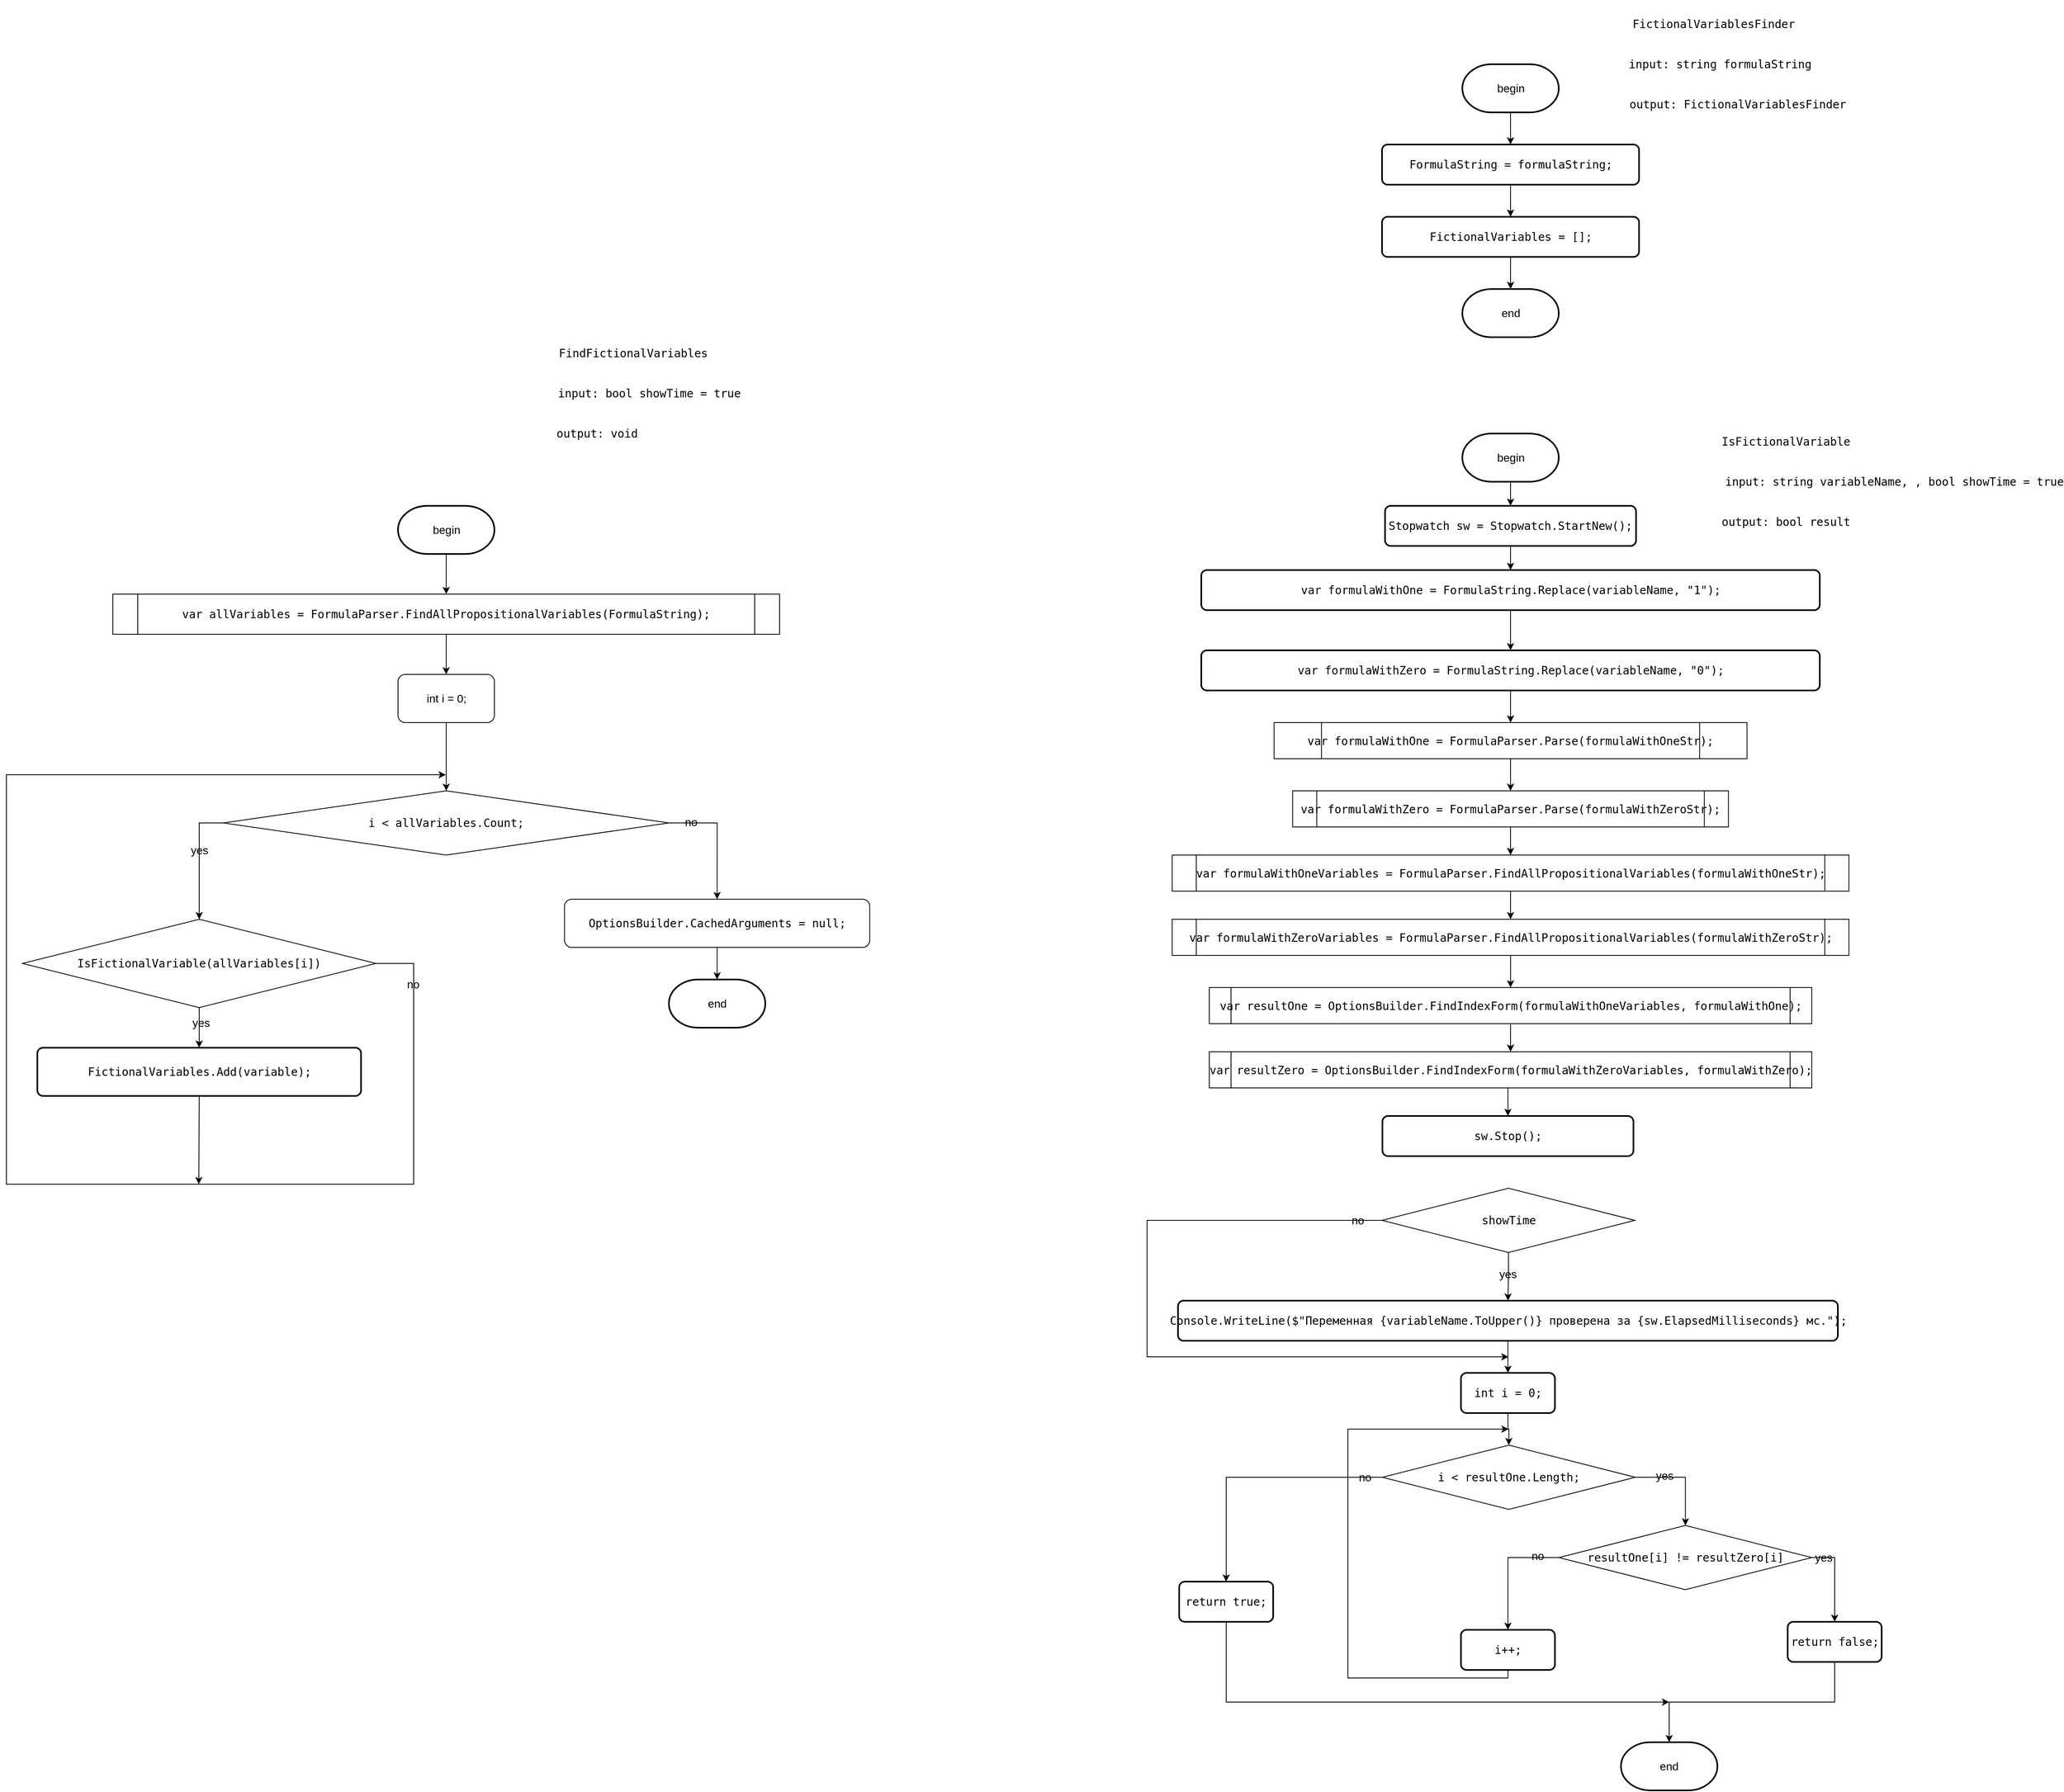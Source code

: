 <mxfile version="26.2.2">
  <diagram name="Page-1" id="d7SSXYF1CG-nv_phF41L">
    <mxGraphModel dx="3804" dy="2816" grid="1" gridSize="10" guides="1" tooltips="1" connect="1" arrows="1" fold="1" page="1" pageScale="1" pageWidth="850" pageHeight="1100" math="0" shadow="0">
      <root>
        <mxCell id="0" />
        <mxCell id="1" parent="0" />
        <mxCell id="GMXlGIsEn00OUuM3Z-hQ-1" value="&lt;pre style=&quot;font-family: &amp;quot;JetBrains Mono&amp;quot;, monospace;&quot;&gt;&lt;div style=&quot;&quot;&gt;&lt;pre style=&quot;font-family: &amp;quot;JetBrains Mono&amp;quot;, monospace;&quot;&gt;FindFictionalVariables&lt;/pre&gt;&lt;/div&gt;&lt;/pre&gt;" style="text;html=1;align=center;verticalAlign=middle;resizable=0;points=[];autosize=1;strokeColor=none;fillColor=none;fontSize=14;labelBackgroundColor=none;fontColor=#000000;" parent="1" vertex="1">
          <mxGeometry x="-65" y="-310" width="190" height="60" as="geometry" />
        </mxCell>
        <mxCell id="GMXlGIsEn00OUuM3Z-hQ-97" style="edgeStyle=orthogonalEdgeStyle;rounded=0;orthogonalLoop=1;jettySize=auto;html=1;exitX=0.5;exitY=1;exitDx=0;exitDy=0;exitPerimeter=0;entryX=0.5;entryY=0;entryDx=0;entryDy=0;fontSize=14;labelBackgroundColor=none;fontColor=#000000;" parent="1" source="GMXlGIsEn00OUuM3Z-hQ-3" target="GMXlGIsEn00OUuM3Z-hQ-96" edge="1">
          <mxGeometry relative="1" as="geometry" />
        </mxCell>
        <mxCell id="GMXlGIsEn00OUuM3Z-hQ-3" value="begin" style="strokeWidth=2;html=1;shape=mxgraph.flowchart.terminator;whiteSpace=wrap;fontSize=14;labelBackgroundColor=none;fontColor=#000000;" parent="1" vertex="1">
          <mxGeometry x="-262.5" y="-90" width="120" height="60" as="geometry" />
        </mxCell>
        <mxCell id="GMXlGIsEn00OUuM3Z-hQ-6" value="&lt;pre style=&quot;font-family: &amp;quot;JetBrains Mono&amp;quot;, monospace;&quot;&gt;input: bool &lt;span style=&quot;white-space-collapse: collapse;&quot;&gt;showTime = &lt;/span&gt;&lt;span style=&quot;white-space-collapse: collapse;&quot;&gt;true&lt;/span&gt;&lt;/pre&gt;" style="text;html=1;align=center;verticalAlign=middle;resizable=0;points=[];autosize=1;strokeColor=none;fillColor=none;fontSize=14;labelBackgroundColor=none;fontColor=#000000;" parent="1" vertex="1">
          <mxGeometry x="-65" y="-260" width="230" height="60" as="geometry" />
        </mxCell>
        <mxCell id="GMXlGIsEn00OUuM3Z-hQ-7" value="&lt;pre style=&quot;font-family: &amp;quot;JetBrains Mono&amp;quot;, monospace;&quot;&gt;output: void&lt;/pre&gt;" style="text;html=1;align=center;verticalAlign=middle;resizable=0;points=[];autosize=1;strokeColor=none;fillColor=none;fontSize=14;labelBackgroundColor=none;fontColor=#000000;" parent="1" vertex="1">
          <mxGeometry x="-75" y="-210" width="120" height="60" as="geometry" />
        </mxCell>
        <mxCell id="GMXlGIsEn00OUuM3Z-hQ-48" value="&lt;pre style=&quot;font-family: &amp;quot;JetBrains Mono&amp;quot;, monospace;&quot;&gt;&lt;div style=&quot;&quot;&gt;&lt;pre style=&quot;font-family: &amp;quot;JetBrains Mono&amp;quot;, monospace;&quot;&gt;FictionalVariablesFinder&lt;/pre&gt;&lt;/div&gt;&lt;/pre&gt;" style="text;html=1;align=center;verticalAlign=middle;resizable=0;points=[];autosize=1;strokeColor=none;fillColor=none;fontSize=14;labelBackgroundColor=none;fontColor=#000000;" parent="1" vertex="1">
          <mxGeometry x="1270" y="-720" width="210" height="60" as="geometry" />
        </mxCell>
        <mxCell id="GMXlGIsEn00OUuM3Z-hQ-49" style="edgeStyle=orthogonalEdgeStyle;rounded=0;orthogonalLoop=1;jettySize=auto;html=1;exitX=0.5;exitY=1;exitDx=0;exitDy=0;exitPerimeter=0;entryX=0.5;entryY=0;entryDx=0;entryDy=0;fontSize=14;labelBackgroundColor=none;fontColor=#000000;" parent="1" source="GMXlGIsEn00OUuM3Z-hQ-50" target="GMXlGIsEn00OUuM3Z-hQ-51" edge="1">
          <mxGeometry relative="1" as="geometry" />
        </mxCell>
        <mxCell id="GMXlGIsEn00OUuM3Z-hQ-50" value="begin" style="strokeWidth=2;html=1;shape=mxgraph.flowchart.terminator;whiteSpace=wrap;fontSize=14;labelBackgroundColor=none;fontColor=#000000;" parent="1" vertex="1">
          <mxGeometry x="1062.5" y="-640" width="120" height="60" as="geometry" />
        </mxCell>
        <mxCell id="GMXlGIsEn00OUuM3Z-hQ-73" style="edgeStyle=orthogonalEdgeStyle;rounded=0;orthogonalLoop=1;jettySize=auto;html=1;exitX=0.5;exitY=1;exitDx=0;exitDy=0;entryX=0.5;entryY=0;entryDx=0;entryDy=0;fontSize=14;labelBackgroundColor=none;fontColor=#000000;" parent="1" source="GMXlGIsEn00OUuM3Z-hQ-51" target="GMXlGIsEn00OUuM3Z-hQ-72" edge="1">
          <mxGeometry relative="1" as="geometry" />
        </mxCell>
        <mxCell id="GMXlGIsEn00OUuM3Z-hQ-51" value="&lt;div style=&quot;&quot;&gt;&lt;pre style=&quot;font-family: &amp;quot;JetBrains Mono&amp;quot;, monospace;&quot;&gt;&lt;pre style=&quot;font-family: &amp;quot;JetBrains Mono&amp;quot;, monospace;&quot;&gt;&lt;div&gt;&lt;pre style=&quot;font-family: &amp;quot;JetBrains Mono&amp;quot;, monospace;&quot;&gt;FormulaString = &lt;span style=&quot;&quot;&gt;formulaString&lt;/span&gt;;&lt;/pre&gt;&lt;/div&gt;&lt;/pre&gt;&lt;/pre&gt;&lt;/div&gt;" style="rounded=1;whiteSpace=wrap;html=1;absoluteArcSize=1;arcSize=14;strokeWidth=2;fontSize=14;labelBackgroundColor=none;fontColor=#000000;" parent="1" vertex="1">
          <mxGeometry x="962.5" y="-540" width="320" height="50" as="geometry" />
        </mxCell>
        <mxCell id="GMXlGIsEn00OUuM3Z-hQ-52" value="&lt;pre style=&quot;font-family: &amp;quot;JetBrains Mono&amp;quot;, monospace;&quot;&gt;input: string &lt;span style=&quot;white-space-collapse: collapse;&quot;&gt;formulaString&lt;/span&gt;&lt;/pre&gt;" style="text;html=1;align=center;verticalAlign=middle;resizable=0;points=[];autosize=1;strokeColor=none;fillColor=none;fontSize=14;labelBackgroundColor=none;fontColor=#000000;" parent="1" vertex="1">
          <mxGeometry x="1267.5" y="-670" width="230" height="60" as="geometry" />
        </mxCell>
        <mxCell id="GMXlGIsEn00OUuM3Z-hQ-53" value="&lt;pre style=&quot;font-family: &amp;quot;JetBrains Mono&amp;quot;, monospace;&quot;&gt;output: FictionalVariablesFinder&lt;/pre&gt;" style="text;html=1;align=center;verticalAlign=middle;resizable=0;points=[];autosize=1;strokeColor=none;fillColor=none;fontSize=14;labelBackgroundColor=none;fontColor=#000000;" parent="1" vertex="1">
          <mxGeometry x="1270" y="-620" width="270" height="60" as="geometry" />
        </mxCell>
        <mxCell id="GMXlGIsEn00OUuM3Z-hQ-54" value="end" style="strokeWidth=2;html=1;shape=mxgraph.flowchart.terminator;whiteSpace=wrap;fontSize=14;labelBackgroundColor=none;fontColor=#000000;" parent="1" vertex="1">
          <mxGeometry x="1062.5" y="-360" width="120" height="60" as="geometry" />
        </mxCell>
        <mxCell id="GMXlGIsEn00OUuM3Z-hQ-61" value="&lt;pre style=&quot;font-family: &amp;quot;JetBrains Mono&amp;quot;, monospace;&quot;&gt;&lt;div style=&quot;&quot;&gt;&lt;pre style=&quot;font-family: &amp;quot;JetBrains Mono&amp;quot;, monospace;&quot;&gt;IsFictionalVariable&lt;/pre&gt;&lt;/div&gt;&lt;/pre&gt;" style="text;html=1;align=center;verticalAlign=middle;resizable=0;points=[];autosize=1;strokeColor=none;fillColor=none;fontSize=14;labelBackgroundColor=none;fontColor=#000000;" parent="1" vertex="1">
          <mxGeometry x="1380" y="-200" width="170" height="60" as="geometry" />
        </mxCell>
        <mxCell id="hHyw9ZhmQFmIBixU8_tA-8" style="edgeStyle=orthogonalEdgeStyle;rounded=0;orthogonalLoop=1;jettySize=auto;html=1;exitX=0.5;exitY=1;exitDx=0;exitDy=0;exitPerimeter=0;entryX=0.5;entryY=0;entryDx=0;entryDy=0;fontSize=14;labelBackgroundColor=none;fontColor=#000000;" parent="1" source="GMXlGIsEn00OUuM3Z-hQ-63" target="hHyw9ZhmQFmIBixU8_tA-7" edge="1">
          <mxGeometry relative="1" as="geometry" />
        </mxCell>
        <mxCell id="GMXlGIsEn00OUuM3Z-hQ-63" value="begin" style="strokeWidth=2;html=1;shape=mxgraph.flowchart.terminator;whiteSpace=wrap;fontSize=14;labelBackgroundColor=none;fontColor=#000000;" parent="1" vertex="1">
          <mxGeometry x="1062.5" y="-180" width="120" height="60" as="geometry" />
        </mxCell>
        <mxCell id="GMXlGIsEn00OUuM3Z-hQ-76" style="edgeStyle=orthogonalEdgeStyle;rounded=0;orthogonalLoop=1;jettySize=auto;html=1;exitX=0.5;exitY=1;exitDx=0;exitDy=0;entryX=0.5;entryY=0;entryDx=0;entryDy=0;fontSize=14;labelBackgroundColor=none;fontColor=#000000;" parent="1" source="GMXlGIsEn00OUuM3Z-hQ-64" target="GMXlGIsEn00OUuM3Z-hQ-75" edge="1">
          <mxGeometry relative="1" as="geometry" />
        </mxCell>
        <mxCell id="GMXlGIsEn00OUuM3Z-hQ-64" value="&lt;div style=&quot;&quot;&gt;&lt;pre style=&quot;font-family: &amp;quot;JetBrains Mono&amp;quot;, monospace;&quot;&gt;&lt;pre style=&quot;font-family: &amp;quot;JetBrains Mono&amp;quot;, monospace;&quot;&gt;&lt;pre style=&quot;font-family: &amp;quot;JetBrains Mono&amp;quot;, monospace;&quot;&gt;&lt;pre style=&quot;font-family: &amp;quot;JetBrains Mono&amp;quot;, monospace;&quot;&gt;&lt;div&gt;&lt;pre style=&quot;font-family: &amp;quot;JetBrains Mono&amp;quot;, monospace;&quot;&gt;&lt;span style=&quot;&quot;&gt;var &lt;/span&gt;&lt;span style=&quot;&quot;&gt;formulaWithOne &lt;/span&gt;= FormulaString.&lt;span style=&quot;&quot;&gt;Replace&lt;/span&gt;(&lt;span style=&quot;&quot;&gt;variableName&lt;/span&gt;, &lt;span style=&quot;&quot;&gt;&quot;1&quot;&lt;/span&gt;);&lt;/pre&gt;&lt;/div&gt;&lt;/pre&gt;&lt;/pre&gt;&lt;/pre&gt;&lt;/pre&gt;&lt;/div&gt;" style="rounded=1;whiteSpace=wrap;html=1;absoluteArcSize=1;arcSize=14;strokeWidth=2;fontSize=14;labelBackgroundColor=none;fontColor=#000000;" parent="1" vertex="1">
          <mxGeometry x="737.5" y="-10" width="770" height="50" as="geometry" />
        </mxCell>
        <mxCell id="GMXlGIsEn00OUuM3Z-hQ-65" value="&lt;pre style=&quot;font-family: &amp;quot;JetBrains Mono&amp;quot;, monospace;&quot;&gt;input: string &lt;span style=&quot;white-space-collapse: collapse;&quot;&gt;variableName,&amp;nbsp;&lt;/span&gt;, &lt;span style=&quot;white-space-collapse: collapse;&quot;&gt;bool &lt;/span&gt;&lt;span style=&quot;white-space-collapse: collapse;&quot;&gt;showTime = &lt;/span&gt;&lt;span style=&quot;white-space-collapse: collapse;&quot;&gt;true&lt;/span&gt;&lt;/pre&gt;" style="text;html=1;align=center;verticalAlign=middle;resizable=0;points=[];autosize=1;strokeColor=none;fillColor=none;fontSize=14;labelBackgroundColor=none;fontColor=#000000;" parent="1" vertex="1">
          <mxGeometry x="1395" y="-150" width="410" height="60" as="geometry" />
        </mxCell>
        <mxCell id="GMXlGIsEn00OUuM3Z-hQ-66" value="&lt;pre style=&quot;font-family: &amp;quot;JetBrains Mono&amp;quot;, monospace;&quot;&gt;output: bool result&lt;/pre&gt;" style="text;html=1;align=center;verticalAlign=middle;resizable=0;points=[];autosize=1;strokeColor=none;fillColor=none;fontSize=14;labelBackgroundColor=none;fontColor=#000000;" parent="1" vertex="1">
          <mxGeometry x="1380" y="-100" width="170" height="60" as="geometry" />
        </mxCell>
        <mxCell id="GMXlGIsEn00OUuM3Z-hQ-67" value="end" style="strokeWidth=2;html=1;shape=mxgraph.flowchart.terminator;whiteSpace=wrap;fontSize=14;labelBackgroundColor=none;fontColor=#000000;" parent="1" vertex="1">
          <mxGeometry x="1260" y="1450" width="120" height="60" as="geometry" />
        </mxCell>
        <mxCell id="GMXlGIsEn00OUuM3Z-hQ-72" value="&lt;div style=&quot;&quot;&gt;&lt;pre style=&quot;font-family: &amp;quot;JetBrains Mono&amp;quot;, monospace;&quot;&gt;&lt;pre style=&quot;font-family: &amp;quot;JetBrains Mono&amp;quot;, monospace;&quot;&gt;&lt;pre style=&quot;font-family: &amp;quot;JetBrains Mono&amp;quot;, monospace;&quot;&gt;&lt;div&gt;&lt;pre style=&quot;font-family: &amp;quot;JetBrains Mono&amp;quot;, monospace;&quot;&gt;FictionalVariables = [];&lt;/pre&gt;&lt;/div&gt;&lt;/pre&gt;&lt;/pre&gt;&lt;/pre&gt;&lt;/div&gt;" style="rounded=1;whiteSpace=wrap;html=1;absoluteArcSize=1;arcSize=14;strokeWidth=2;fontSize=14;labelBackgroundColor=none;fontColor=#000000;" parent="1" vertex="1">
          <mxGeometry x="962.5" y="-450" width="320" height="50" as="geometry" />
        </mxCell>
        <mxCell id="GMXlGIsEn00OUuM3Z-hQ-74" style="edgeStyle=orthogonalEdgeStyle;rounded=0;orthogonalLoop=1;jettySize=auto;html=1;exitX=0.5;exitY=1;exitDx=0;exitDy=0;entryX=0.5;entryY=0;entryDx=0;entryDy=0;entryPerimeter=0;fontSize=14;labelBackgroundColor=none;fontColor=#000000;" parent="1" source="GMXlGIsEn00OUuM3Z-hQ-72" target="GMXlGIsEn00OUuM3Z-hQ-54" edge="1">
          <mxGeometry relative="1" as="geometry" />
        </mxCell>
        <mxCell id="GMXlGIsEn00OUuM3Z-hQ-91" style="edgeStyle=orthogonalEdgeStyle;rounded=0;orthogonalLoop=1;jettySize=auto;html=1;exitX=0.5;exitY=1;exitDx=0;exitDy=0;entryX=0.5;entryY=0;entryDx=0;entryDy=0;fontSize=14;labelBackgroundColor=none;fontColor=#000000;" parent="1" source="GMXlGIsEn00OUuM3Z-hQ-75" target="GMXlGIsEn00OUuM3Z-hQ-89" edge="1">
          <mxGeometry relative="1" as="geometry" />
        </mxCell>
        <mxCell id="GMXlGIsEn00OUuM3Z-hQ-75" value="&lt;div style=&quot;&quot;&gt;&lt;pre style=&quot;font-family: &amp;quot;JetBrains Mono&amp;quot;, monospace;&quot;&gt;&lt;pre style=&quot;font-family: &amp;quot;JetBrains Mono&amp;quot;, monospace;&quot;&gt;&lt;pre style=&quot;font-family: &amp;quot;JetBrains Mono&amp;quot;, monospace;&quot;&gt;&lt;pre style=&quot;font-family: &amp;quot;JetBrains Mono&amp;quot;, monospace;&quot;&gt;&lt;pre style=&quot;font-family: &amp;quot;JetBrains Mono&amp;quot;, monospace;&quot;&gt;&lt;div&gt;&lt;pre style=&quot;font-family: &amp;quot;JetBrains Mono&amp;quot;, monospace;&quot;&gt;&lt;span style=&quot;&quot;&gt;var &lt;/span&gt;&lt;span style=&quot;&quot;&gt;formulaWithZero &lt;/span&gt;= FormulaString.&lt;span style=&quot;&quot;&gt;Replace&lt;/span&gt;(&lt;span style=&quot;&quot;&gt;variableName&lt;/span&gt;, &lt;span style=&quot;&quot;&gt;&quot;0&quot;&lt;/span&gt;);&lt;/pre&gt;&lt;/div&gt;&lt;/pre&gt;&lt;/pre&gt;&lt;/pre&gt;&lt;/pre&gt;&lt;/pre&gt;&lt;/div&gt;" style="rounded=1;whiteSpace=wrap;html=1;absoluteArcSize=1;arcSize=14;strokeWidth=2;fontSize=14;labelBackgroundColor=none;fontColor=#000000;" parent="1" vertex="1">
          <mxGeometry x="737.5" y="90" width="770" height="50" as="geometry" />
        </mxCell>
        <mxCell id="hHyw9ZhmQFmIBixU8_tA-33" style="edgeStyle=orthogonalEdgeStyle;rounded=0;orthogonalLoop=1;jettySize=auto;html=1;exitX=0.5;exitY=1;exitDx=0;exitDy=0;entryX=0.5;entryY=0;entryDx=0;entryDy=0;fontSize=14;labelBackgroundColor=none;fontColor=#000000;" parent="1" source="GMXlGIsEn00OUuM3Z-hQ-89" target="GMXlGIsEn00OUuM3Z-hQ-90" edge="1">
          <mxGeometry relative="1" as="geometry" />
        </mxCell>
        <mxCell id="GMXlGIsEn00OUuM3Z-hQ-89" value="&lt;pre style=&quot;font-family: &amp;quot;JetBrains Mono&amp;quot;, monospace;&quot;&gt;&lt;div&gt;&lt;pre style=&quot;font-family: &amp;quot;JetBrains Mono&amp;quot;, monospace;&quot;&gt;var formulaWithOne = FormulaParser.Parse(formulaWithOneStr);&lt;/pre&gt;&lt;/div&gt;&lt;/pre&gt;" style="shape=process;whiteSpace=wrap;html=1;backgroundOutline=1;fontSize=14;labelBackgroundColor=none;fontColor=#000000;" parent="1" vertex="1">
          <mxGeometry x="828.13" y="180" width="588.75" height="45" as="geometry" />
        </mxCell>
        <mxCell id="hHyw9ZhmQFmIBixU8_tA-34" style="edgeStyle=orthogonalEdgeStyle;rounded=0;orthogonalLoop=1;jettySize=auto;html=1;exitX=0.5;exitY=1;exitDx=0;exitDy=0;entryX=0.5;entryY=0;entryDx=0;entryDy=0;fontSize=14;labelBackgroundColor=none;fontColor=#000000;" parent="1" source="GMXlGIsEn00OUuM3Z-hQ-90" target="hHyw9ZhmQFmIBixU8_tA-10" edge="1">
          <mxGeometry relative="1" as="geometry" />
        </mxCell>
        <mxCell id="GMXlGIsEn00OUuM3Z-hQ-90" value="&lt;pre style=&quot;font-family: &amp;quot;JetBrains Mono&amp;quot;, monospace;&quot;&gt;&lt;pre style=&quot;font-family: &amp;quot;JetBrains Mono&amp;quot;, monospace;&quot;&gt;&lt;div&gt;&lt;pre style=&quot;font-family: &amp;quot;JetBrains Mono&amp;quot;, monospace;&quot;&gt;var formulaWithZero = FormulaParser.Parse(formulaWithZeroStr);&lt;/pre&gt;&lt;/div&gt;&lt;/pre&gt;&lt;/pre&gt;" style="shape=process;whiteSpace=wrap;html=1;backgroundOutline=1;size=0.055;fontSize=14;labelBackgroundColor=none;fontColor=#000000;" parent="1" vertex="1">
          <mxGeometry x="851.25" y="265" width="542.5" height="45" as="geometry" />
        </mxCell>
        <mxCell id="hHyw9ZhmQFmIBixU8_tA-2" style="edgeStyle=orthogonalEdgeStyle;rounded=0;orthogonalLoop=1;jettySize=auto;html=1;exitX=0.5;exitY=1;exitDx=0;exitDy=0;entryX=0.5;entryY=0;entryDx=0;entryDy=0;fontSize=14;labelBackgroundColor=none;fontColor=#000000;" parent="1" source="GMXlGIsEn00OUuM3Z-hQ-96" target="hHyw9ZhmQFmIBixU8_tA-1" edge="1">
          <mxGeometry relative="1" as="geometry" />
        </mxCell>
        <mxCell id="GMXlGIsEn00OUuM3Z-hQ-96" value="&lt;div style=&quot;&quot;&gt;&lt;pre style=&quot;font-family: &amp;quot;JetBrains Mono&amp;quot;, monospace;&quot;&gt;var allVariables = FormulaParser.FindAllPropositionalVariables(FormulaString);&lt;/pre&gt;&lt;/div&gt;" style="shape=process;whiteSpace=wrap;html=1;backgroundOutline=1;size=0.037;fontSize=14;labelBackgroundColor=none;fontColor=#000000;" parent="1" vertex="1">
          <mxGeometry x="-617.5" y="20" width="830" height="50" as="geometry" />
        </mxCell>
        <mxCell id="GMXlGIsEn00OUuM3Z-hQ-105" style="edgeStyle=orthogonalEdgeStyle;rounded=0;orthogonalLoop=1;jettySize=auto;html=1;exitX=0;exitY=0.5;exitDx=0;exitDy=0;fontSize=14;labelBackgroundColor=none;fontColor=#000000;" parent="1" source="GMXlGIsEn00OUuM3Z-hQ-98" target="GMXlGIsEn00OUuM3Z-hQ-99" edge="1">
          <mxGeometry relative="1" as="geometry" />
        </mxCell>
        <mxCell id="GMXlGIsEn00OUuM3Z-hQ-106" value="yes" style="edgeLabel;html=1;align=center;verticalAlign=middle;resizable=0;points=[];fontSize=14;labelBackgroundColor=none;fontColor=#000000;" parent="GMXlGIsEn00OUuM3Z-hQ-105" vertex="1" connectable="0">
          <mxGeometry x="-0.17" relative="1" as="geometry">
            <mxPoint y="1" as="offset" />
          </mxGeometry>
        </mxCell>
        <mxCell id="GMXlGIsEn00OUuM3Z-hQ-115" style="edgeStyle=orthogonalEdgeStyle;rounded=0;orthogonalLoop=1;jettySize=auto;html=1;exitX=1;exitY=0.5;exitDx=0;exitDy=0;entryX=0.5;entryY=0;entryDx=0;entryDy=0;fontSize=14;labelBackgroundColor=none;fontColor=#000000;" parent="1" source="GMXlGIsEn00OUuM3Z-hQ-98" target="hHyw9ZhmQFmIBixU8_tA-5" edge="1">
          <mxGeometry relative="1" as="geometry">
            <mxPoint x="135" y="390" as="targetPoint" />
          </mxGeometry>
        </mxCell>
        <mxCell id="GMXlGIsEn00OUuM3Z-hQ-116" value="no" style="edgeLabel;html=1;align=center;verticalAlign=middle;resizable=0;points=[];fontSize=14;labelBackgroundColor=none;fontColor=#000000;" parent="GMXlGIsEn00OUuM3Z-hQ-115" vertex="1" connectable="0">
          <mxGeometry x="-0.653" y="1" relative="1" as="geometry">
            <mxPoint as="offset" />
          </mxGeometry>
        </mxCell>
        <mxCell id="GMXlGIsEn00OUuM3Z-hQ-98" value="&lt;div style=&quot;&quot;&gt;&lt;pre style=&quot;font-family: &amp;quot;JetBrains Mono&amp;quot;, monospace;&quot;&gt;&lt;div&gt;&lt;pre style=&quot;font-family: &amp;quot;JetBrains Mono&amp;quot;, monospace;&quot;&gt;i &amp;lt; allVariables.Count;&lt;/pre&gt;&lt;/div&gt;&lt;/pre&gt;&lt;/div&gt;" style="rhombus;whiteSpace=wrap;html=1;fontSize=14;labelBackgroundColor=none;fontColor=#000000;" parent="1" vertex="1">
          <mxGeometry x="-479.75" y="265" width="554.5" height="80" as="geometry" />
        </mxCell>
        <mxCell id="GMXlGIsEn00OUuM3Z-hQ-103" value="" style="edgeStyle=orthogonalEdgeStyle;rounded=0;orthogonalLoop=1;jettySize=auto;html=1;fontSize=14;labelBackgroundColor=none;fontColor=#000000;" parent="1" source="GMXlGIsEn00OUuM3Z-hQ-99" target="GMXlGIsEn00OUuM3Z-hQ-101" edge="1">
          <mxGeometry relative="1" as="geometry" />
        </mxCell>
        <mxCell id="GMXlGIsEn00OUuM3Z-hQ-104" value="yes" style="edgeLabel;html=1;align=center;verticalAlign=middle;resizable=0;points=[];fontSize=14;labelBackgroundColor=none;fontColor=#000000;" parent="GMXlGIsEn00OUuM3Z-hQ-103" vertex="1" connectable="0">
          <mxGeometry x="-0.249" y="2" relative="1" as="geometry">
            <mxPoint as="offset" />
          </mxGeometry>
        </mxCell>
        <mxCell id="GMXlGIsEn00OUuM3Z-hQ-107" style="edgeStyle=orthogonalEdgeStyle;rounded=0;orthogonalLoop=1;jettySize=auto;html=1;exitX=1;exitY=0.5;exitDx=0;exitDy=0;fontSize=14;labelBackgroundColor=none;fontColor=#000000;" parent="1" source="GMXlGIsEn00OUuM3Z-hQ-99" edge="1">
          <mxGeometry relative="1" as="geometry">
            <mxPoint x="-203" y="245" as="targetPoint" />
            <Array as="points">
              <mxPoint x="-243" y="480" />
              <mxPoint x="-243" y="755" />
              <mxPoint x="-750" y="755" />
              <mxPoint x="-750" y="245" />
              <mxPoint x="-203" y="245" />
            </Array>
          </mxGeometry>
        </mxCell>
        <mxCell id="GMXlGIsEn00OUuM3Z-hQ-110" value="no" style="edgeLabel;html=1;align=center;verticalAlign=middle;resizable=0;points=[];fontSize=14;labelBackgroundColor=none;fontColor=#000000;" parent="GMXlGIsEn00OUuM3Z-hQ-107" vertex="1" connectable="0">
          <mxGeometry x="-0.923" y="-1" relative="1" as="geometry">
            <mxPoint as="offset" />
          </mxGeometry>
        </mxCell>
        <mxCell id="GMXlGIsEn00OUuM3Z-hQ-99" value="&lt;div style=&quot;&quot;&gt;&lt;pre style=&quot;font-family: &amp;quot;JetBrains Mono&amp;quot;, monospace;&quot;&gt;IsFictionalVariable(allVariables[i])&lt;/pre&gt;&lt;/div&gt;" style="rhombus;whiteSpace=wrap;html=1;fontSize=14;labelBackgroundColor=none;fontColor=#000000;" parent="1" vertex="1">
          <mxGeometry x="-730" y="425" width="440" height="110" as="geometry" />
        </mxCell>
        <mxCell id="GMXlGIsEn00OUuM3Z-hQ-111" style="edgeStyle=orthogonalEdgeStyle;rounded=0;orthogonalLoop=1;jettySize=auto;html=1;exitX=0.5;exitY=1;exitDx=0;exitDy=0;fontSize=14;labelBackgroundColor=none;fontColor=#000000;" parent="1" source="GMXlGIsEn00OUuM3Z-hQ-101" edge="1">
          <mxGeometry relative="1" as="geometry">
            <mxPoint x="-510.5" y="755.0" as="targetPoint" />
          </mxGeometry>
        </mxCell>
        <mxCell id="GMXlGIsEn00OUuM3Z-hQ-101" value="&lt;div style=&quot;&quot;&gt;&lt;pre style=&quot;font-family: &amp;quot;JetBrains Mono&amp;quot;, monospace;&quot;&gt;FictionalVariables.Add(variable);&lt;/pre&gt;&lt;/div&gt;" style="rounded=1;whiteSpace=wrap;html=1;absoluteArcSize=1;arcSize=14;strokeWidth=2;fontSize=14;labelBackgroundColor=none;fontColor=#000000;" parent="1" vertex="1">
          <mxGeometry x="-711.5" y="585" width="403" height="60" as="geometry" />
        </mxCell>
        <mxCell id="GMXlGIsEn00OUuM3Z-hQ-114" value="end" style="strokeWidth=2;html=1;shape=mxgraph.flowchart.terminator;whiteSpace=wrap;fontSize=14;labelBackgroundColor=none;fontColor=#000000;" parent="1" vertex="1">
          <mxGeometry x="74.75" y="500" width="120" height="60" as="geometry" />
        </mxCell>
        <mxCell id="hHyw9ZhmQFmIBixU8_tA-3" style="edgeStyle=orthogonalEdgeStyle;rounded=0;orthogonalLoop=1;jettySize=auto;html=1;exitX=0.5;exitY=1;exitDx=0;exitDy=0;fontSize=14;labelBackgroundColor=none;fontColor=#000000;" parent="1" source="hHyw9ZhmQFmIBixU8_tA-1" target="GMXlGIsEn00OUuM3Z-hQ-98" edge="1">
          <mxGeometry relative="1" as="geometry" />
        </mxCell>
        <mxCell id="hHyw9ZhmQFmIBixU8_tA-1" value="int i = 0;" style="rounded=1;whiteSpace=wrap;html=1;fontSize=14;labelBackgroundColor=none;fontColor=#000000;" parent="1" vertex="1">
          <mxGeometry x="-262.5" y="120" width="120" height="60" as="geometry" />
        </mxCell>
        <mxCell id="hHyw9ZhmQFmIBixU8_tA-5" value="&lt;div style=&quot;&quot;&gt;&lt;pre style=&quot;font-family: &amp;quot;JetBrains Mono&amp;quot;, monospace;&quot;&gt;OptionsBuilder.CachedArguments = &lt;span style=&quot;&quot;&gt;null&lt;/span&gt;;&lt;/pre&gt;&lt;/div&gt;" style="rounded=1;whiteSpace=wrap;html=1;fontSize=14;labelBackgroundColor=none;fontColor=#000000;" parent="1" vertex="1">
          <mxGeometry x="-55.25" y="400" width="380" height="60" as="geometry" />
        </mxCell>
        <mxCell id="hHyw9ZhmQFmIBixU8_tA-6" style="edgeStyle=orthogonalEdgeStyle;rounded=0;orthogonalLoop=1;jettySize=auto;html=1;exitX=0.5;exitY=1;exitDx=0;exitDy=0;entryX=0.5;entryY=0;entryDx=0;entryDy=0;entryPerimeter=0;fontSize=14;labelBackgroundColor=none;fontColor=#000000;" parent="1" source="hHyw9ZhmQFmIBixU8_tA-5" target="GMXlGIsEn00OUuM3Z-hQ-114" edge="1">
          <mxGeometry relative="1" as="geometry" />
        </mxCell>
        <mxCell id="hHyw9ZhmQFmIBixU8_tA-9" style="edgeStyle=orthogonalEdgeStyle;rounded=0;orthogonalLoop=1;jettySize=auto;html=1;exitX=0.5;exitY=1;exitDx=0;exitDy=0;fontSize=14;labelBackgroundColor=none;fontColor=#000000;" parent="1" source="hHyw9ZhmQFmIBixU8_tA-7" target="GMXlGIsEn00OUuM3Z-hQ-64" edge="1">
          <mxGeometry relative="1" as="geometry" />
        </mxCell>
        <mxCell id="hHyw9ZhmQFmIBixU8_tA-7" value="&lt;div style=&quot;&quot;&gt;&lt;pre style=&quot;font-family: &amp;quot;JetBrains Mono&amp;quot;, monospace;&quot;&gt;&lt;pre style=&quot;font-family: &amp;quot;JetBrains Mono&amp;quot;, monospace;&quot;&gt;&lt;pre style=&quot;font-family: &amp;quot;JetBrains Mono&amp;quot;, monospace;&quot;&gt;&lt;pre style=&quot;font-family: &amp;quot;JetBrains Mono&amp;quot;, monospace;&quot;&gt;&lt;pre style=&quot;font-family: &amp;quot;JetBrains Mono&amp;quot;, monospace;&quot;&gt;&lt;div&gt;&lt;pre style=&quot;font-family: &amp;quot;JetBrains Mono&amp;quot;, monospace;&quot;&gt;Stopwatch sw = Stopwatch.StartNew();&lt;/pre&gt;&lt;/div&gt;&lt;/pre&gt;&lt;/pre&gt;&lt;/pre&gt;&lt;/pre&gt;&lt;/pre&gt;&lt;/div&gt;" style="rounded=1;whiteSpace=wrap;html=1;absoluteArcSize=1;arcSize=14;strokeWidth=2;fontSize=14;labelBackgroundColor=none;fontColor=#000000;" parent="1" vertex="1">
          <mxGeometry x="966.25" y="-90" width="312.5" height="50" as="geometry" />
        </mxCell>
        <mxCell id="hHyw9ZhmQFmIBixU8_tA-35" style="edgeStyle=orthogonalEdgeStyle;rounded=0;orthogonalLoop=1;jettySize=auto;html=1;exitX=0.5;exitY=1;exitDx=0;exitDy=0;entryX=0.5;entryY=0;entryDx=0;entryDy=0;fontSize=14;labelBackgroundColor=none;fontColor=#000000;" parent="1" source="hHyw9ZhmQFmIBixU8_tA-10" target="hHyw9ZhmQFmIBixU8_tA-11" edge="1">
          <mxGeometry relative="1" as="geometry" />
        </mxCell>
        <mxCell id="hHyw9ZhmQFmIBixU8_tA-10" value="&lt;pre style=&quot;font-family: &amp;quot;JetBrains Mono&amp;quot;, monospace;&quot;&gt;&lt;pre style=&quot;font-family: &amp;quot;JetBrains Mono&amp;quot;, monospace;&quot;&gt;&lt;pre style=&quot;font-family: &amp;quot;JetBrains Mono&amp;quot;, monospace;&quot;&gt;&lt;div&gt;&lt;pre style=&quot;font-family: &amp;quot;JetBrains Mono&amp;quot;, monospace;&quot;&gt;var formulaWithOneVariables = FormulaParser.FindAllPropositionalVariables(formulaWithOneStr);&lt;/pre&gt;&lt;/div&gt;&lt;/pre&gt;&lt;/pre&gt;&lt;/pre&gt;" style="shape=process;whiteSpace=wrap;html=1;backgroundOutline=1;size=0.036;fontSize=14;labelBackgroundColor=none;fontColor=#000000;" parent="1" vertex="1">
          <mxGeometry x="701.25" y="345" width="842.5" height="45" as="geometry" />
        </mxCell>
        <mxCell id="hHyw9ZhmQFmIBixU8_tA-36" value="" style="edgeStyle=orthogonalEdgeStyle;rounded=0;orthogonalLoop=1;jettySize=auto;html=1;fontSize=14;labelBackgroundColor=none;fontColor=#000000;" parent="1" source="hHyw9ZhmQFmIBixU8_tA-11" target="hHyw9ZhmQFmIBixU8_tA-12" edge="1">
          <mxGeometry relative="1" as="geometry" />
        </mxCell>
        <mxCell id="hHyw9ZhmQFmIBixU8_tA-11" value="&lt;pre style=&quot;font-family: &amp;quot;JetBrains Mono&amp;quot;, monospace;&quot;&gt;&lt;pre style=&quot;font-family: &amp;quot;JetBrains Mono&amp;quot;, monospace;&quot;&gt;&lt;pre style=&quot;font-family: &amp;quot;JetBrains Mono&amp;quot;, monospace;&quot;&gt;&lt;pre style=&quot;font-family: &amp;quot;JetBrains Mono&amp;quot;, monospace;&quot;&gt;&lt;div&gt;&lt;pre style=&quot;font-family: &amp;quot;JetBrains Mono&amp;quot;, monospace;&quot;&gt;var formulaWithZeroVariables = FormulaParser.FindAllPropositionalVariables(formulaWithZeroStr);&lt;/pre&gt;&lt;/div&gt;&lt;/pre&gt;&lt;/pre&gt;&lt;/pre&gt;&lt;/pre&gt;" style="shape=process;whiteSpace=wrap;html=1;backgroundOutline=1;size=0.036;fontSize=14;labelBackgroundColor=none;fontColor=#000000;" parent="1" vertex="1">
          <mxGeometry x="701.25" y="425" width="842.5" height="45" as="geometry" />
        </mxCell>
        <mxCell id="hHyw9ZhmQFmIBixU8_tA-37" style="edgeStyle=orthogonalEdgeStyle;rounded=0;orthogonalLoop=1;jettySize=auto;html=1;exitX=0.5;exitY=1;exitDx=0;exitDy=0;entryX=0.5;entryY=0;entryDx=0;entryDy=0;fontSize=14;labelBackgroundColor=none;fontColor=#000000;" parent="1" source="hHyw9ZhmQFmIBixU8_tA-12" target="hHyw9ZhmQFmIBixU8_tA-13" edge="1">
          <mxGeometry relative="1" as="geometry" />
        </mxCell>
        <mxCell id="hHyw9ZhmQFmIBixU8_tA-12" value="&lt;pre style=&quot;font-family: &amp;quot;JetBrains Mono&amp;quot;, monospace;&quot;&gt;&lt;pre style=&quot;font-family: &amp;quot;JetBrains Mono&amp;quot;, monospace;&quot;&gt;&lt;pre style=&quot;font-family: &amp;quot;JetBrains Mono&amp;quot;, monospace;&quot;&gt;&lt;pre style=&quot;font-family: &amp;quot;JetBrains Mono&amp;quot;, monospace;&quot;&gt;&lt;div&gt;&lt;pre style=&quot;font-family: &amp;quot;JetBrains Mono&amp;quot;, monospace;&quot;&gt;var resultOne = OptionsBuilder.FindIndexForm(formulaWithOneVariables, formulaWithOne);&lt;/pre&gt;&lt;/div&gt;&lt;/pre&gt;&lt;/pre&gt;&lt;/pre&gt;&lt;/pre&gt;" style="shape=process;whiteSpace=wrap;html=1;backgroundOutline=1;size=0.036;fontSize=14;labelBackgroundColor=none;fontColor=#000000;" parent="1" vertex="1">
          <mxGeometry x="747.5" y="510" width="750" height="45" as="geometry" />
        </mxCell>
        <mxCell id="hHyw9ZhmQFmIBixU8_tA-38" style="edgeStyle=orthogonalEdgeStyle;rounded=0;orthogonalLoop=1;jettySize=auto;html=1;exitX=0.5;exitY=1;exitDx=0;exitDy=0;entryX=0.5;entryY=0;entryDx=0;entryDy=0;fontSize=14;labelBackgroundColor=none;fontColor=#000000;" parent="1" source="hHyw9ZhmQFmIBixU8_tA-13" target="hHyw9ZhmQFmIBixU8_tA-14" edge="1">
          <mxGeometry relative="1" as="geometry" />
        </mxCell>
        <mxCell id="hHyw9ZhmQFmIBixU8_tA-13" value="&lt;pre style=&quot;font-family: &amp;quot;JetBrains Mono&amp;quot;, monospace;&quot;&gt;&lt;pre style=&quot;font-family: &amp;quot;JetBrains Mono&amp;quot;, monospace;&quot;&gt;&lt;pre style=&quot;font-family: &amp;quot;JetBrains Mono&amp;quot;, monospace;&quot;&gt;&lt;pre style=&quot;font-family: &amp;quot;JetBrains Mono&amp;quot;, monospace;&quot;&gt;&lt;pre style=&quot;font-family: &amp;quot;JetBrains Mono&amp;quot;, monospace;&quot;&gt;&lt;div&gt;&lt;pre style=&quot;font-family: &amp;quot;JetBrains Mono&amp;quot;, monospace;&quot;&gt;var resultZero = OptionsBuilder.FindIndexForm(formulaWithZeroVariables, formulaWithZero);&lt;/pre&gt;&lt;/div&gt;&lt;/pre&gt;&lt;/pre&gt;&lt;/pre&gt;&lt;/pre&gt;&lt;/pre&gt;" style="shape=process;whiteSpace=wrap;html=1;backgroundOutline=1;size=0.036;fontSize=14;labelBackgroundColor=none;fontColor=#000000;" parent="1" vertex="1">
          <mxGeometry x="747.5" y="590" width="750" height="45" as="geometry" />
        </mxCell>
        <mxCell id="hHyw9ZhmQFmIBixU8_tA-14" value="&lt;div style=&quot;&quot;&gt;&lt;pre style=&quot;font-family: &amp;quot;JetBrains Mono&amp;quot;, monospace;&quot;&gt;&lt;pre style=&quot;font-family: &amp;quot;JetBrains Mono&amp;quot;, monospace;&quot;&gt;&lt;pre style=&quot;font-family: &amp;quot;JetBrains Mono&amp;quot;, monospace;&quot;&gt;&lt;pre style=&quot;font-family: &amp;quot;JetBrains Mono&amp;quot;, monospace;&quot;&gt;&lt;pre style=&quot;font-family: &amp;quot;JetBrains Mono&amp;quot;, monospace;&quot;&gt;&lt;pre style=&quot;font-family: &amp;quot;JetBrains Mono&amp;quot;, monospace;&quot;&gt;&lt;div&gt;&lt;pre style=&quot;font-family: &amp;quot;JetBrains Mono&amp;quot;, monospace;&quot;&gt;sw.Stop();&lt;/pre&gt;&lt;/div&gt;&lt;/pre&gt;&lt;/pre&gt;&lt;/pre&gt;&lt;/pre&gt;&lt;/pre&gt;&lt;/pre&gt;&lt;/div&gt;" style="rounded=1;whiteSpace=wrap;html=1;absoluteArcSize=1;arcSize=14;strokeWidth=2;fontSize=14;labelBackgroundColor=none;fontColor=#000000;" parent="1" vertex="1">
          <mxGeometry x="963" y="670" width="312.5" height="50" as="geometry" />
        </mxCell>
        <mxCell id="hHyw9ZhmQFmIBixU8_tA-40" style="edgeStyle=orthogonalEdgeStyle;rounded=0;orthogonalLoop=1;jettySize=auto;html=1;exitX=0.5;exitY=1;exitDx=0;exitDy=0;entryX=0.5;entryY=0;entryDx=0;entryDy=0;fontSize=14;labelBackgroundColor=none;fontColor=#000000;" parent="1" source="hHyw9ZhmQFmIBixU8_tA-15" target="hHyw9ZhmQFmIBixU8_tA-16" edge="1">
          <mxGeometry relative="1" as="geometry" />
        </mxCell>
        <mxCell id="hHyw9ZhmQFmIBixU8_tA-15" value="&lt;div style=&quot;&quot;&gt;&lt;pre style=&quot;font-family: &amp;quot;JetBrains Mono&amp;quot;, monospace;&quot;&gt;&lt;pre style=&quot;font-family: &amp;quot;JetBrains Mono&amp;quot;, monospace;&quot;&gt;&lt;pre style=&quot;font-family: &amp;quot;JetBrains Mono&amp;quot;, monospace;&quot;&gt;&lt;pre style=&quot;font-family: &amp;quot;JetBrains Mono&amp;quot;, monospace;&quot;&gt;&lt;pre style=&quot;font-family: &amp;quot;JetBrains Mono&amp;quot;, monospace;&quot;&gt;&lt;pre style=&quot;font-family: &amp;quot;JetBrains Mono&amp;quot;, monospace;&quot;&gt;&lt;pre style=&quot;font-family: &amp;quot;JetBrains Mono&amp;quot;, monospace;&quot;&gt;&lt;div&gt;&lt;pre style=&quot;font-family: &amp;quot;JetBrains Mono&amp;quot;, monospace;&quot;&gt;&lt;span style=&quot;&quot;&gt;Console&lt;/span&gt;.&lt;span style=&quot;&quot;&gt;WriteLine&lt;/span&gt;(&lt;span style=&quot;&quot;&gt;$&quot;Переменная &lt;/span&gt;{&lt;span style=&quot;&quot;&gt;variableName&lt;/span&gt;.&lt;span style=&quot;&quot;&gt;ToUpper&lt;/span&gt;()}&lt;span style=&quot;&quot;&gt; проверена за &lt;/span&gt;{&lt;span style=&quot;&quot;&gt;sw&lt;/span&gt;.ElapsedMilliseconds}&lt;span style=&quot;&quot;&gt; мс.&quot;&lt;/span&gt;);&lt;/pre&gt;&lt;/div&gt;&lt;/pre&gt;&lt;/pre&gt;&lt;/pre&gt;&lt;/pre&gt;&lt;/pre&gt;&lt;/pre&gt;&lt;/pre&gt;&lt;/div&gt;" style="rounded=1;whiteSpace=wrap;html=1;absoluteArcSize=1;arcSize=14;strokeWidth=2;fontSize=14;labelBackgroundColor=none;fontColor=#000000;" parent="1" vertex="1">
          <mxGeometry x="708.5" y="900" width="821.5" height="50" as="geometry" />
        </mxCell>
        <mxCell id="hHyw9ZhmQFmIBixU8_tA-32" style="edgeStyle=orthogonalEdgeStyle;rounded=0;orthogonalLoop=1;jettySize=auto;html=1;exitX=0.5;exitY=1;exitDx=0;exitDy=0;entryX=0.5;entryY=0;entryDx=0;entryDy=0;fontSize=14;labelBackgroundColor=none;fontColor=#000000;" parent="1" source="hHyw9ZhmQFmIBixU8_tA-16" target="hHyw9ZhmQFmIBixU8_tA-17" edge="1">
          <mxGeometry relative="1" as="geometry" />
        </mxCell>
        <mxCell id="hHyw9ZhmQFmIBixU8_tA-16" value="&lt;div style=&quot;&quot;&gt;&lt;pre style=&quot;font-family: &amp;quot;JetBrains Mono&amp;quot;, monospace;&quot;&gt;&lt;pre style=&quot;font-family: &amp;quot;JetBrains Mono&amp;quot;, monospace;&quot;&gt;&lt;pre style=&quot;font-family: &amp;quot;JetBrains Mono&amp;quot;, monospace;&quot;&gt;&lt;pre style=&quot;font-family: &amp;quot;JetBrains Mono&amp;quot;, monospace;&quot;&gt;&lt;pre style=&quot;font-family: &amp;quot;JetBrains Mono&amp;quot;, monospace;&quot;&gt;&lt;pre style=&quot;font-family: &amp;quot;JetBrains Mono&amp;quot;, monospace;&quot;&gt;&lt;pre style=&quot;font-family: &amp;quot;JetBrains Mono&amp;quot;, monospace;&quot;&gt;&lt;div&gt;&lt;pre style=&quot;font-family: &amp;quot;JetBrains Mono&amp;quot;, monospace;&quot;&gt;&lt;span style=&quot;&quot;&gt;int &lt;/span&gt;i = &lt;span style=&quot;&quot;&gt;0&lt;/span&gt;;&lt;/pre&gt;&lt;/div&gt;&lt;/pre&gt;&lt;/pre&gt;&lt;/pre&gt;&lt;/pre&gt;&lt;/pre&gt;&lt;/pre&gt;&lt;/pre&gt;&lt;/div&gt;" style="rounded=1;whiteSpace=wrap;html=1;absoluteArcSize=1;arcSize=14;strokeWidth=2;fontSize=14;labelBackgroundColor=none;fontColor=#000000;" parent="1" vertex="1">
          <mxGeometry x="1060.75" y="990" width="117" height="50" as="geometry" />
        </mxCell>
        <mxCell id="hHyw9ZhmQFmIBixU8_tA-21" style="edgeStyle=orthogonalEdgeStyle;rounded=0;orthogonalLoop=1;jettySize=auto;html=1;exitX=1;exitY=0.5;exitDx=0;exitDy=0;fontSize=14;labelBackgroundColor=none;fontColor=#000000;" parent="1" source="hHyw9ZhmQFmIBixU8_tA-17" target="hHyw9ZhmQFmIBixU8_tA-20" edge="1">
          <mxGeometry relative="1" as="geometry" />
        </mxCell>
        <mxCell id="hHyw9ZhmQFmIBixU8_tA-22" value="yes" style="edgeLabel;html=1;align=center;verticalAlign=middle;resizable=0;points=[];fontSize=14;labelBackgroundColor=none;fontColor=#000000;" parent="hHyw9ZhmQFmIBixU8_tA-21" vertex="1" connectable="0">
          <mxGeometry x="-0.418" y="2" relative="1" as="geometry">
            <mxPoint as="offset" />
          </mxGeometry>
        </mxCell>
        <mxCell id="hHyw9ZhmQFmIBixU8_tA-43" style="edgeStyle=orthogonalEdgeStyle;rounded=0;orthogonalLoop=1;jettySize=auto;html=1;exitX=0;exitY=0.5;exitDx=0;exitDy=0;fontSize=14;labelBackgroundColor=none;fontColor=#000000;" parent="1" source="hHyw9ZhmQFmIBixU8_tA-17" target="hHyw9ZhmQFmIBixU8_tA-41" edge="1">
          <mxGeometry relative="1" as="geometry" />
        </mxCell>
        <mxCell id="hHyw9ZhmQFmIBixU8_tA-45" value="no" style="edgeLabel;html=1;align=center;verticalAlign=middle;resizable=0;points=[];fontSize=14;labelBackgroundColor=none;fontColor=#000000;" parent="hHyw9ZhmQFmIBixU8_tA-43" vertex="1" connectable="0">
          <mxGeometry x="-0.863" relative="1" as="geometry">
            <mxPoint as="offset" />
          </mxGeometry>
        </mxCell>
        <mxCell id="hHyw9ZhmQFmIBixU8_tA-17" value="&lt;div style=&quot;&quot;&gt;&lt;pre style=&quot;font-family: &amp;quot;JetBrains Mono&amp;quot;, monospace;&quot;&gt;&lt;pre style=&quot;font-family: &amp;quot;JetBrains Mono&amp;quot;, monospace;&quot;&gt;&lt;div&gt;&lt;pre style=&quot;font-family: &amp;quot;JetBrains Mono&amp;quot;, monospace;&quot;&gt;i &amp;lt; resultOne.Length;&lt;/pre&gt;&lt;/div&gt;&lt;/pre&gt;&lt;/pre&gt;&lt;/div&gt;" style="rhombus;whiteSpace=wrap;html=1;fontSize=14;labelBackgroundColor=none;fontColor=#000000;" parent="1" vertex="1">
          <mxGeometry x="963" y="1080" width="314.75" height="80" as="geometry" />
        </mxCell>
        <mxCell id="hHyw9ZhmQFmIBixU8_tA-31" style="edgeStyle=orthogonalEdgeStyle;rounded=0;orthogonalLoop=1;jettySize=auto;html=1;exitX=0.5;exitY=1;exitDx=0;exitDy=0;fontSize=14;labelBackgroundColor=none;fontColor=#000000;" parent="1" source="hHyw9ZhmQFmIBixU8_tA-19" edge="1">
          <mxGeometry relative="1" as="geometry">
            <Array as="points">
              <mxPoint x="1119" y="1370" />
              <mxPoint x="920" y="1370" />
              <mxPoint x="920" y="1060" />
              <mxPoint x="1120" y="1060" />
            </Array>
            <mxPoint x="1120" y="1060" as="targetPoint" />
          </mxGeometry>
        </mxCell>
        <mxCell id="hHyw9ZhmQFmIBixU8_tA-19" value="&lt;div style=&quot;&quot;&gt;&lt;pre style=&quot;font-family: &amp;quot;JetBrains Mono&amp;quot;, monospace;&quot;&gt;&lt;pre style=&quot;font-family: &amp;quot;JetBrains Mono&amp;quot;, monospace;&quot;&gt;&lt;pre style=&quot;font-family: &amp;quot;JetBrains Mono&amp;quot;, monospace;&quot;&gt;&lt;pre style=&quot;font-family: &amp;quot;JetBrains Mono&amp;quot;, monospace;&quot;&gt;&lt;pre style=&quot;font-family: &amp;quot;JetBrains Mono&amp;quot;, monospace;&quot;&gt;&lt;pre style=&quot;font-family: &amp;quot;JetBrains Mono&amp;quot;, monospace;&quot;&gt;&lt;pre style=&quot;font-family: &amp;quot;JetBrains Mono&amp;quot;, monospace;&quot;&gt;&lt;pre style=&quot;font-family: &amp;quot;JetBrains Mono&amp;quot;, monospace;&quot;&gt;&lt;font&gt;i++;&lt;/font&gt;&lt;/pre&gt;&lt;/pre&gt;&lt;/pre&gt;&lt;/pre&gt;&lt;/pre&gt;&lt;/pre&gt;&lt;/pre&gt;&lt;/pre&gt;&lt;/div&gt;" style="rounded=1;whiteSpace=wrap;html=1;absoluteArcSize=1;arcSize=14;strokeWidth=2;fontSize=14;labelBackgroundColor=none;fontColor=#000000;" parent="1" vertex="1">
          <mxGeometry x="1060.75" y="1310" width="117" height="50" as="geometry" />
        </mxCell>
        <mxCell id="hHyw9ZhmQFmIBixU8_tA-24" style="edgeStyle=orthogonalEdgeStyle;rounded=0;orthogonalLoop=1;jettySize=auto;html=1;exitX=1;exitY=0.5;exitDx=0;exitDy=0;fontSize=14;labelBackgroundColor=none;fontColor=#000000;" parent="1" source="hHyw9ZhmQFmIBixU8_tA-20" target="hHyw9ZhmQFmIBixU8_tA-23" edge="1">
          <mxGeometry relative="1" as="geometry" />
        </mxCell>
        <mxCell id="hHyw9ZhmQFmIBixU8_tA-26" value="yes" style="edgeLabel;html=1;align=center;verticalAlign=middle;resizable=0;points=[];fontSize=14;labelBackgroundColor=none;fontColor=#000000;" parent="hHyw9ZhmQFmIBixU8_tA-24" vertex="1" connectable="0">
          <mxGeometry x="-0.658" y="-4" relative="1" as="geometry">
            <mxPoint x="-4" y="-4" as="offset" />
          </mxGeometry>
        </mxCell>
        <mxCell id="hHyw9ZhmQFmIBixU8_tA-27" style="edgeStyle=orthogonalEdgeStyle;rounded=0;orthogonalLoop=1;jettySize=auto;html=1;exitX=0;exitY=0.5;exitDx=0;exitDy=0;entryX=0.5;entryY=0;entryDx=0;entryDy=0;fontSize=14;labelBackgroundColor=none;fontColor=#000000;" parent="1" source="hHyw9ZhmQFmIBixU8_tA-20" target="hHyw9ZhmQFmIBixU8_tA-19" edge="1">
          <mxGeometry relative="1" as="geometry" />
        </mxCell>
        <mxCell id="hHyw9ZhmQFmIBixU8_tA-30" value="no" style="edgeLabel;html=1;align=center;verticalAlign=middle;resizable=0;points=[];fontSize=14;labelBackgroundColor=none;fontColor=#000000;" parent="hHyw9ZhmQFmIBixU8_tA-27" vertex="1" connectable="0">
          <mxGeometry x="-0.642" y="-2" relative="1" as="geometry">
            <mxPoint as="offset" />
          </mxGeometry>
        </mxCell>
        <mxCell id="hHyw9ZhmQFmIBixU8_tA-20" value="&lt;div style=&quot;&quot;&gt;&lt;pre style=&quot;font-family: &amp;quot;JetBrains Mono&amp;quot;, monospace;&quot;&gt;&lt;pre style=&quot;font-family: &amp;quot;JetBrains Mono&amp;quot;, monospace;&quot;&gt;&lt;pre style=&quot;font-family: &amp;quot;JetBrains Mono&amp;quot;, monospace;&quot;&gt;&lt;div&gt;&lt;pre style=&quot;font-family: &amp;quot;JetBrains Mono&amp;quot;, monospace;&quot;&gt;resultOne[i] != resultZero[i]&lt;/pre&gt;&lt;/div&gt;&lt;/pre&gt;&lt;/pre&gt;&lt;/pre&gt;&lt;/div&gt;" style="rhombus;whiteSpace=wrap;html=1;fontSize=14;labelBackgroundColor=none;fontColor=#000000;" parent="1" vertex="1">
          <mxGeometry x="1182.75" y="1180" width="314.75" height="80" as="geometry" />
        </mxCell>
        <mxCell id="hHyw9ZhmQFmIBixU8_tA-25" style="edgeStyle=orthogonalEdgeStyle;rounded=0;orthogonalLoop=1;jettySize=auto;html=1;exitX=0.5;exitY=1;exitDx=0;exitDy=0;fontSize=14;labelBackgroundColor=none;fontColor=#000000;" parent="1" source="hHyw9ZhmQFmIBixU8_tA-23" target="GMXlGIsEn00OUuM3Z-hQ-67" edge="1">
          <mxGeometry relative="1" as="geometry" />
        </mxCell>
        <mxCell id="hHyw9ZhmQFmIBixU8_tA-23" value="&lt;div style=&quot;&quot;&gt;&lt;pre style=&quot;font-family: &amp;quot;JetBrains Mono&amp;quot;, monospace;&quot;&gt;&lt;span style=&quot;&quot;&gt;return &lt;/span&gt;&lt;span style=&quot;&quot;&gt;false&lt;/span&gt;;&lt;/pre&gt;&lt;/div&gt;" style="rounded=1;whiteSpace=wrap;html=1;absoluteArcSize=1;arcSize=14;strokeWidth=2;fontSize=14;labelBackgroundColor=none;fontColor=#000000;" parent="1" vertex="1">
          <mxGeometry x="1467.5" y="1300" width="117" height="50" as="geometry" />
        </mxCell>
        <mxCell id="hHyw9ZhmQFmIBixU8_tA-44" style="edgeStyle=orthogonalEdgeStyle;rounded=0;orthogonalLoop=1;jettySize=auto;html=1;exitX=0.5;exitY=1;exitDx=0;exitDy=0;fontSize=14;labelBackgroundColor=none;fontColor=#000000;" parent="1" source="hHyw9ZhmQFmIBixU8_tA-41" edge="1">
          <mxGeometry relative="1" as="geometry">
            <Array as="points">
              <mxPoint x="769" y="1400" />
              <mxPoint x="1320" y="1400" />
            </Array>
            <mxPoint x="1320" y="1400" as="targetPoint" />
          </mxGeometry>
        </mxCell>
        <mxCell id="hHyw9ZhmQFmIBixU8_tA-41" value="&lt;div style=&quot;&quot;&gt;&lt;pre style=&quot;font-family: &amp;quot;JetBrains Mono&amp;quot;, monospace;&quot;&gt;&lt;span style=&quot;&quot;&gt;return &lt;/span&gt;&lt;span style=&quot;&quot;&gt;true&lt;/span&gt;;&lt;/pre&gt;&lt;/div&gt;" style="rounded=1;whiteSpace=wrap;html=1;absoluteArcSize=1;arcSize=14;strokeWidth=2;fontSize=14;labelBackgroundColor=none;fontColor=#000000;" parent="1" vertex="1">
          <mxGeometry x="710" y="1250" width="117" height="50" as="geometry" />
        </mxCell>
        <mxCell id="hSz8ovQeLSefIg9AwSHr-2" style="edgeStyle=orthogonalEdgeStyle;rounded=0;orthogonalLoop=1;jettySize=auto;html=1;exitX=0.5;exitY=1;exitDx=0;exitDy=0;entryX=0.5;entryY=0;entryDx=0;entryDy=0;fontSize=14;labelBackgroundColor=none;fontColor=#000000;" parent="1" source="hSz8ovQeLSefIg9AwSHr-1" target="hHyw9ZhmQFmIBixU8_tA-15" edge="1">
          <mxGeometry relative="1" as="geometry" />
        </mxCell>
        <mxCell id="hSz8ovQeLSefIg9AwSHr-3" value="yes" style="edgeLabel;html=1;align=center;verticalAlign=middle;resizable=0;points=[];fontSize=14;labelBackgroundColor=none;fontColor=#000000;" parent="hSz8ovQeLSefIg9AwSHr-2" vertex="1" connectable="0">
          <mxGeometry x="-0.124" y="-1" relative="1" as="geometry">
            <mxPoint as="offset" />
          </mxGeometry>
        </mxCell>
        <mxCell id="hSz8ovQeLSefIg9AwSHr-4" style="edgeStyle=orthogonalEdgeStyle;rounded=0;orthogonalLoop=1;jettySize=auto;html=1;exitX=0;exitY=0.5;exitDx=0;exitDy=0;fontSize=14;labelBackgroundColor=none;fontColor=#000000;" parent="1" source="hSz8ovQeLSefIg9AwSHr-1" edge="1">
          <mxGeometry relative="1" as="geometry">
            <mxPoint x="1120" y="970" as="targetPoint" />
            <Array as="points">
              <mxPoint x="670" y="800" />
              <mxPoint x="670" y="970" />
              <mxPoint x="1120" y="970" />
            </Array>
          </mxGeometry>
        </mxCell>
        <mxCell id="hSz8ovQeLSefIg9AwSHr-5" value="no" style="edgeLabel;html=1;align=center;verticalAlign=middle;resizable=0;points=[];fontSize=14;labelBackgroundColor=none;fontColor=#000000;" parent="hSz8ovQeLSefIg9AwSHr-4" vertex="1" connectable="0">
          <mxGeometry x="-0.933" relative="1" as="geometry">
            <mxPoint as="offset" />
          </mxGeometry>
        </mxCell>
        <mxCell id="hSz8ovQeLSefIg9AwSHr-1" value="&lt;div style=&quot;&quot;&gt;&lt;pre style=&quot;font-family: &amp;quot;JetBrains Mono&amp;quot;, monospace;&quot;&gt;&lt;pre style=&quot;font-family: &amp;quot;JetBrains Mono&amp;quot;, monospace;&quot;&gt;&lt;pre style=&quot;font-family: &amp;quot;JetBrains Mono&amp;quot;, monospace;&quot;&gt;&lt;div&gt;&lt;pre style=&quot;font-family: &amp;quot;JetBrains Mono&amp;quot;, monospace;&quot;&gt;showTime&lt;/pre&gt;&lt;/div&gt;&lt;/pre&gt;&lt;/pre&gt;&lt;/pre&gt;&lt;/div&gt;" style="rhombus;whiteSpace=wrap;html=1;fontSize=14;labelBackgroundColor=none;fontColor=#000000;" parent="1" vertex="1">
          <mxGeometry x="962.5" y="760" width="314.75" height="80" as="geometry" />
        </mxCell>
      </root>
    </mxGraphModel>
  </diagram>
</mxfile>
